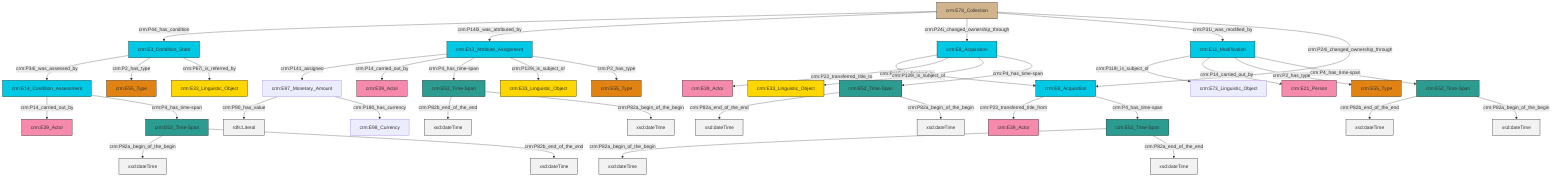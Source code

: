 graph TD
classDef Literal fill:#f2f2f2,stroke:#000000;
classDef CRM_Entity fill:#FFFFFF,stroke:#000000;
classDef Temporal_Entity fill:#00C9E6, stroke:#000000;
classDef Type fill:#E18312, stroke:#000000;
classDef Time-Span fill:#2C9C91, stroke:#000000;
classDef Appellation fill:#FFEB7F, stroke:#000000;
classDef Place fill:#008836, stroke:#000000;
classDef Persistent_Item fill:#B266B2, stroke:#000000;
classDef Conceptual_Object fill:#FFD700, stroke:#000000;
classDef Physical_Thing fill:#D2B48C, stroke:#000000;
classDef Actor fill:#f58aad, stroke:#000000;
classDef PC_Classes fill:#4ce600, stroke:#000000;
classDef Multi fill:#cccccc,stroke:#000000;

4["crm:E8_Acquisition"]:::Temporal_Entity -->|crm:P115i_is_finished_by| 5["crm:E8_Acquisition"]:::Temporal_Entity
6["crm:E14_Condition_Assessment"]:::Temporal_Entity -->|crm:P14_carried_out_by| 7["crm:E39_Actor"]:::Actor
8["crm:E11_Modification"]:::Temporal_Entity -->|crm:P119i_is_subject_of| 9["crm:E73_Linguistic_Object"]:::Default
0["crm:E78_Collection"]:::Physical_Thing -->|crm:P44_has_condition| 10["crm:E3_Condition_State"]:::Temporal_Entity
4["crm:E8_Acquisition"]:::Temporal_Entity -->|crm:P22_transferred_title_to| 12["crm:E39_Actor"]:::Actor
14["crm:E13_Attribute_Assignment"]:::Temporal_Entity -->|crm:P141_assigned| 15["crm:E97_Monetary_Amount"]:::Default
0["crm:E78_Collection"]:::Physical_Thing -->|crm:P140i_was_attributed_by| 14["crm:E13_Attribute_Assignment"]:::Temporal_Entity
20["crm:E52_Time-Span"]:::Time-Span -->|crm:P82b_end_of_the_end| 21[xsd:dateTime]:::Literal
10["crm:E3_Condition_State"]:::Temporal_Entity -->|crm:P34i_was_assessed_by| 6["crm:E14_Condition_Assessment"]:::Temporal_Entity
4["crm:E8_Acquisition"]:::Temporal_Entity -->|crm:P129i_is_subject_of| 18["crm:E33_Linguistic_Object"]:::Conceptual_Object
24["crm:E52_Time-Span"]:::Time-Span -->|crm:P82b_end_of_the_end| 25[xsd:dateTime]:::Literal
22["crm:E52_Time-Span"]:::Time-Span -->|crm:P82a_end_of_the_end| 28[xsd:dateTime]:::Literal
31["crm:E52_Time-Span"]:::Time-Span -->|crm:P82a_begin_of_the_begin| 32[xsd:dateTime]:::Literal
5["crm:E8_Acquisition"]:::Temporal_Entity -->|crm:P23_transferred_title_from| 33["crm:E39_Actor"]:::Actor
5["crm:E8_Acquisition"]:::Temporal_Entity -->|crm:P4_has_time-span| 29["crm:E52_Time-Span"]:::Time-Span
20["crm:E52_Time-Span"]:::Time-Span -->|crm:P82a_begin_of_the_begin| 34[xsd:dateTime]:::Literal
6["crm:E14_Condition_Assessment"]:::Temporal_Entity -->|crm:P4_has_time-span| 31["crm:E52_Time-Span"]:::Time-Span
4["crm:E8_Acquisition"]:::Temporal_Entity -->|crm:P4_has_time-span| 22["crm:E52_Time-Span"]:::Time-Span
0["crm:E78_Collection"]:::Physical_Thing -->|crm:P24i_changed_ownership_through| 4["crm:E8_Acquisition"]:::Temporal_Entity
10["crm:E3_Condition_State"]:::Temporal_Entity -->|crm:P2_has_type| 37["crm:E55_Type"]:::Type
22["crm:E52_Time-Span"]:::Time-Span -->|crm:P82a_begin_of_the_begin| 43[xsd:dateTime]:::Literal
14["crm:E13_Attribute_Assignment"]:::Temporal_Entity -->|crm:P14_carried_out_by| 16["crm:E39_Actor"]:::Actor
0["crm:E78_Collection"]:::Physical_Thing -->|crm:P31i_was_modified_by| 8["crm:E11_Modification"]:::Temporal_Entity
14["crm:E13_Attribute_Assignment"]:::Temporal_Entity -->|crm:P4_has_time-span| 24["crm:E52_Time-Span"]:::Time-Span
29["crm:E52_Time-Span"]:::Time-Span -->|crm:P82a_begin_of_the_begin| 44[xsd:dateTime]:::Literal
31["crm:E52_Time-Span"]:::Time-Span -->|crm:P82b_end_of_the_end| 45[xsd:dateTime]:::Literal
8["crm:E11_Modification"]:::Temporal_Entity -->|crm:P14_carried_out_by| 35["crm:E21_Person"]:::Actor
15["crm:E97_Monetary_Amount"]:::Default -->|crm:P90_has_value| 47[rdfs:Literal]:::Literal
14["crm:E13_Attribute_Assignment"]:::Temporal_Entity -->|crm:P129i_is_subject_of| 48["crm:E33_Linguistic_Object"]:::Conceptual_Object
8["crm:E11_Modification"]:::Temporal_Entity -->|crm:P2_has_type| 39["crm:E55_Type"]:::Type
10["crm:E3_Condition_State"]:::Temporal_Entity -->|crm:P67i_is_referred_by| 50["crm:E33_Linguistic_Object"]:::Conceptual_Object
8["crm:E11_Modification"]:::Temporal_Entity -->|crm:P4_has_time-span| 20["crm:E52_Time-Span"]:::Time-Span
14["crm:E13_Attribute_Assignment"]:::Temporal_Entity -->|crm:P2_has_type| 51["crm:E55_Type"]:::Type
24["crm:E52_Time-Span"]:::Time-Span -->|crm:P82a_begin_of_the_begin| 54[xsd:dateTime]:::Literal
15["crm:E97_Monetary_Amount"]:::Default -->|crm:P180_has_currency| 2["crm:E98_Currency"]:::Default
0["crm:E78_Collection"]:::Physical_Thing -->|crm:P24i_changed_ownership_through| 5["crm:E8_Acquisition"]:::Temporal_Entity
29["crm:E52_Time-Span"]:::Time-Span -->|crm:P82a_end_of_the_end| 61[xsd:dateTime]:::Literal